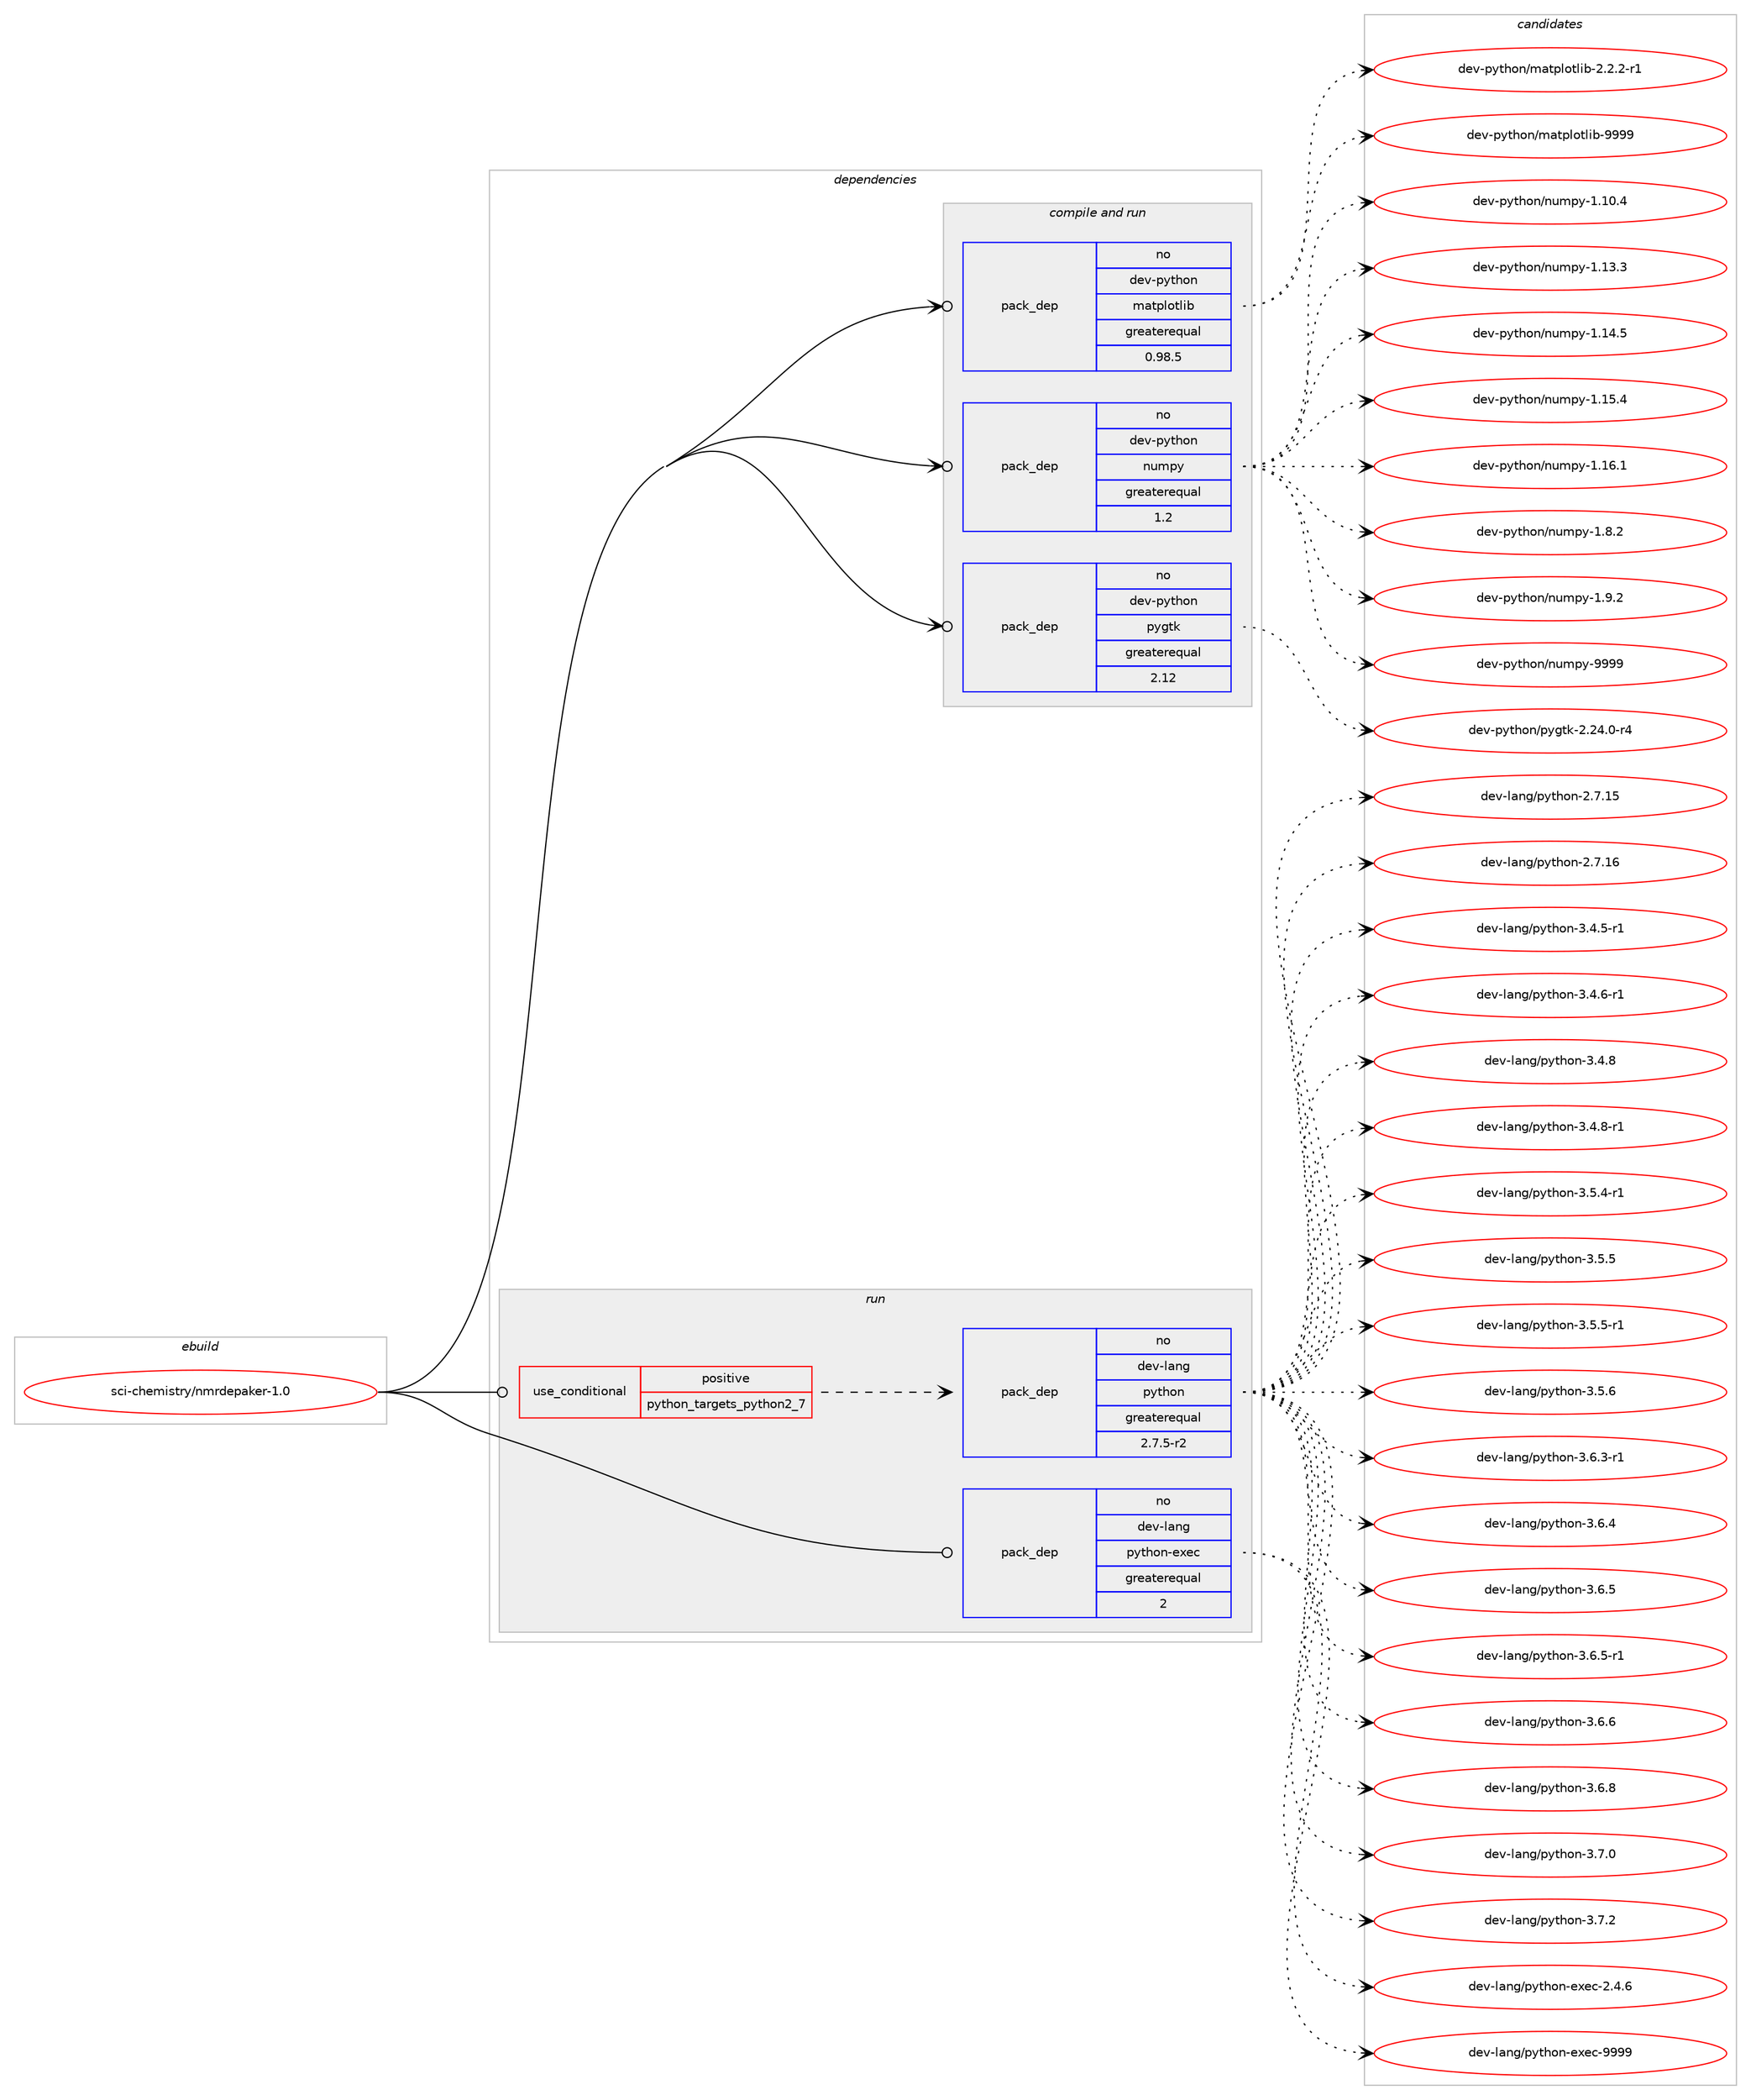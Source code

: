 digraph prolog {

# *************
# Graph options
# *************

newrank=true;
concentrate=true;
compound=true;
graph [rankdir=LR,fontname=Helvetica,fontsize=10,ranksep=1.5];#, ranksep=2.5, nodesep=0.2];
edge  [arrowhead=vee];
node  [fontname=Helvetica,fontsize=10];

# **********
# The ebuild
# **********

subgraph cluster_leftcol {
color=gray;
rank=same;
label=<<i>ebuild</i>>;
id [label="sci-chemistry/nmrdepaker-1.0", color=red, width=4, href="../sci-chemistry/nmrdepaker-1.0.svg"];
}

# ****************
# The dependencies
# ****************

subgraph cluster_midcol {
color=gray;
label=<<i>dependencies</i>>;
subgraph cluster_compile {
fillcolor="#eeeeee";
style=filled;
label=<<i>compile</i>>;
}
subgraph cluster_compileandrun {
fillcolor="#eeeeee";
style=filled;
label=<<i>compile and run</i>>;
subgraph pack1208299 {
dependency1688417 [label=<<TABLE BORDER="0" CELLBORDER="1" CELLSPACING="0" CELLPADDING="4" WIDTH="220"><TR><TD ROWSPAN="6" CELLPADDING="30">pack_dep</TD></TR><TR><TD WIDTH="110">no</TD></TR><TR><TD>dev-python</TD></TR><TR><TD>matplotlib</TD></TR><TR><TD>greaterequal</TD></TR><TR><TD>0.98.5</TD></TR></TABLE>>, shape=none, color=blue];
}
id:e -> dependency1688417:w [weight=20,style="solid",arrowhead="odotvee"];
subgraph pack1208300 {
dependency1688418 [label=<<TABLE BORDER="0" CELLBORDER="1" CELLSPACING="0" CELLPADDING="4" WIDTH="220"><TR><TD ROWSPAN="6" CELLPADDING="30">pack_dep</TD></TR><TR><TD WIDTH="110">no</TD></TR><TR><TD>dev-python</TD></TR><TR><TD>numpy</TD></TR><TR><TD>greaterequal</TD></TR><TR><TD>1.2</TD></TR></TABLE>>, shape=none, color=blue];
}
id:e -> dependency1688418:w [weight=20,style="solid",arrowhead="odotvee"];
subgraph pack1208301 {
dependency1688419 [label=<<TABLE BORDER="0" CELLBORDER="1" CELLSPACING="0" CELLPADDING="4" WIDTH="220"><TR><TD ROWSPAN="6" CELLPADDING="30">pack_dep</TD></TR><TR><TD WIDTH="110">no</TD></TR><TR><TD>dev-python</TD></TR><TR><TD>pygtk</TD></TR><TR><TD>greaterequal</TD></TR><TR><TD>2.12</TD></TR></TABLE>>, shape=none, color=blue];
}
id:e -> dependency1688419:w [weight=20,style="solid",arrowhead="odotvee"];
}
subgraph cluster_run {
fillcolor="#eeeeee";
style=filled;
label=<<i>run</i>>;
subgraph cond452463 {
dependency1688420 [label=<<TABLE BORDER="0" CELLBORDER="1" CELLSPACING="0" CELLPADDING="4"><TR><TD ROWSPAN="3" CELLPADDING="10">use_conditional</TD></TR><TR><TD>positive</TD></TR><TR><TD>python_targets_python2_7</TD></TR></TABLE>>, shape=none, color=red];
subgraph pack1208302 {
dependency1688421 [label=<<TABLE BORDER="0" CELLBORDER="1" CELLSPACING="0" CELLPADDING="4" WIDTH="220"><TR><TD ROWSPAN="6" CELLPADDING="30">pack_dep</TD></TR><TR><TD WIDTH="110">no</TD></TR><TR><TD>dev-lang</TD></TR><TR><TD>python</TD></TR><TR><TD>greaterequal</TD></TR><TR><TD>2.7.5-r2</TD></TR></TABLE>>, shape=none, color=blue];
}
dependency1688420:e -> dependency1688421:w [weight=20,style="dashed",arrowhead="vee"];
}
id:e -> dependency1688420:w [weight=20,style="solid",arrowhead="odot"];
subgraph pack1208303 {
dependency1688422 [label=<<TABLE BORDER="0" CELLBORDER="1" CELLSPACING="0" CELLPADDING="4" WIDTH="220"><TR><TD ROWSPAN="6" CELLPADDING="30">pack_dep</TD></TR><TR><TD WIDTH="110">no</TD></TR><TR><TD>dev-lang</TD></TR><TR><TD>python-exec</TD></TR><TR><TD>greaterequal</TD></TR><TR><TD>2</TD></TR></TABLE>>, shape=none, color=blue];
}
id:e -> dependency1688422:w [weight=20,style="solid",arrowhead="odot"];
}
}

# **************
# The candidates
# **************

subgraph cluster_choices {
rank=same;
color=gray;
label=<<i>candidates</i>>;

subgraph choice1208299 {
color=black;
nodesep=1;
choice100101118451121211161041111104710997116112108111116108105984550465046504511449 [label="dev-python/matplotlib-2.2.2-r1", color=red, width=4,href="../dev-python/matplotlib-2.2.2-r1.svg"];
choice100101118451121211161041111104710997116112108111116108105984557575757 [label="dev-python/matplotlib-9999", color=red, width=4,href="../dev-python/matplotlib-9999.svg"];
dependency1688417:e -> choice100101118451121211161041111104710997116112108111116108105984550465046504511449:w [style=dotted,weight="100"];
dependency1688417:e -> choice100101118451121211161041111104710997116112108111116108105984557575757:w [style=dotted,weight="100"];
}
subgraph choice1208300 {
color=black;
nodesep=1;
choice100101118451121211161041111104711011710911212145494649484652 [label="dev-python/numpy-1.10.4", color=red, width=4,href="../dev-python/numpy-1.10.4.svg"];
choice100101118451121211161041111104711011710911212145494649514651 [label="dev-python/numpy-1.13.3", color=red, width=4,href="../dev-python/numpy-1.13.3.svg"];
choice100101118451121211161041111104711011710911212145494649524653 [label="dev-python/numpy-1.14.5", color=red, width=4,href="../dev-python/numpy-1.14.5.svg"];
choice100101118451121211161041111104711011710911212145494649534652 [label="dev-python/numpy-1.15.4", color=red, width=4,href="../dev-python/numpy-1.15.4.svg"];
choice100101118451121211161041111104711011710911212145494649544649 [label="dev-python/numpy-1.16.1", color=red, width=4,href="../dev-python/numpy-1.16.1.svg"];
choice1001011184511212111610411111047110117109112121454946564650 [label="dev-python/numpy-1.8.2", color=red, width=4,href="../dev-python/numpy-1.8.2.svg"];
choice1001011184511212111610411111047110117109112121454946574650 [label="dev-python/numpy-1.9.2", color=red, width=4,href="../dev-python/numpy-1.9.2.svg"];
choice10010111845112121116104111110471101171091121214557575757 [label="dev-python/numpy-9999", color=red, width=4,href="../dev-python/numpy-9999.svg"];
dependency1688418:e -> choice100101118451121211161041111104711011710911212145494649484652:w [style=dotted,weight="100"];
dependency1688418:e -> choice100101118451121211161041111104711011710911212145494649514651:w [style=dotted,weight="100"];
dependency1688418:e -> choice100101118451121211161041111104711011710911212145494649524653:w [style=dotted,weight="100"];
dependency1688418:e -> choice100101118451121211161041111104711011710911212145494649534652:w [style=dotted,weight="100"];
dependency1688418:e -> choice100101118451121211161041111104711011710911212145494649544649:w [style=dotted,weight="100"];
dependency1688418:e -> choice1001011184511212111610411111047110117109112121454946564650:w [style=dotted,weight="100"];
dependency1688418:e -> choice1001011184511212111610411111047110117109112121454946574650:w [style=dotted,weight="100"];
dependency1688418:e -> choice10010111845112121116104111110471101171091121214557575757:w [style=dotted,weight="100"];
}
subgraph choice1208301 {
color=black;
nodesep=1;
choice1001011184511212111610411111047112121103116107455046505246484511452 [label="dev-python/pygtk-2.24.0-r4", color=red, width=4,href="../dev-python/pygtk-2.24.0-r4.svg"];
dependency1688419:e -> choice1001011184511212111610411111047112121103116107455046505246484511452:w [style=dotted,weight="100"];
}
subgraph choice1208302 {
color=black;
nodesep=1;
choice10010111845108971101034711212111610411111045504655464953 [label="dev-lang/python-2.7.15", color=red, width=4,href="../dev-lang/python-2.7.15.svg"];
choice10010111845108971101034711212111610411111045504655464954 [label="dev-lang/python-2.7.16", color=red, width=4,href="../dev-lang/python-2.7.16.svg"];
choice1001011184510897110103471121211161041111104551465246534511449 [label="dev-lang/python-3.4.5-r1", color=red, width=4,href="../dev-lang/python-3.4.5-r1.svg"];
choice1001011184510897110103471121211161041111104551465246544511449 [label="dev-lang/python-3.4.6-r1", color=red, width=4,href="../dev-lang/python-3.4.6-r1.svg"];
choice100101118451089711010347112121116104111110455146524656 [label="dev-lang/python-3.4.8", color=red, width=4,href="../dev-lang/python-3.4.8.svg"];
choice1001011184510897110103471121211161041111104551465246564511449 [label="dev-lang/python-3.4.8-r1", color=red, width=4,href="../dev-lang/python-3.4.8-r1.svg"];
choice1001011184510897110103471121211161041111104551465346524511449 [label="dev-lang/python-3.5.4-r1", color=red, width=4,href="../dev-lang/python-3.5.4-r1.svg"];
choice100101118451089711010347112121116104111110455146534653 [label="dev-lang/python-3.5.5", color=red, width=4,href="../dev-lang/python-3.5.5.svg"];
choice1001011184510897110103471121211161041111104551465346534511449 [label="dev-lang/python-3.5.5-r1", color=red, width=4,href="../dev-lang/python-3.5.5-r1.svg"];
choice100101118451089711010347112121116104111110455146534654 [label="dev-lang/python-3.5.6", color=red, width=4,href="../dev-lang/python-3.5.6.svg"];
choice1001011184510897110103471121211161041111104551465446514511449 [label="dev-lang/python-3.6.3-r1", color=red, width=4,href="../dev-lang/python-3.6.3-r1.svg"];
choice100101118451089711010347112121116104111110455146544652 [label="dev-lang/python-3.6.4", color=red, width=4,href="../dev-lang/python-3.6.4.svg"];
choice100101118451089711010347112121116104111110455146544653 [label="dev-lang/python-3.6.5", color=red, width=4,href="../dev-lang/python-3.6.5.svg"];
choice1001011184510897110103471121211161041111104551465446534511449 [label="dev-lang/python-3.6.5-r1", color=red, width=4,href="../dev-lang/python-3.6.5-r1.svg"];
choice100101118451089711010347112121116104111110455146544654 [label="dev-lang/python-3.6.6", color=red, width=4,href="../dev-lang/python-3.6.6.svg"];
choice100101118451089711010347112121116104111110455146544656 [label="dev-lang/python-3.6.8", color=red, width=4,href="../dev-lang/python-3.6.8.svg"];
choice100101118451089711010347112121116104111110455146554648 [label="dev-lang/python-3.7.0", color=red, width=4,href="../dev-lang/python-3.7.0.svg"];
choice100101118451089711010347112121116104111110455146554650 [label="dev-lang/python-3.7.2", color=red, width=4,href="../dev-lang/python-3.7.2.svg"];
dependency1688421:e -> choice10010111845108971101034711212111610411111045504655464953:w [style=dotted,weight="100"];
dependency1688421:e -> choice10010111845108971101034711212111610411111045504655464954:w [style=dotted,weight="100"];
dependency1688421:e -> choice1001011184510897110103471121211161041111104551465246534511449:w [style=dotted,weight="100"];
dependency1688421:e -> choice1001011184510897110103471121211161041111104551465246544511449:w [style=dotted,weight="100"];
dependency1688421:e -> choice100101118451089711010347112121116104111110455146524656:w [style=dotted,weight="100"];
dependency1688421:e -> choice1001011184510897110103471121211161041111104551465246564511449:w [style=dotted,weight="100"];
dependency1688421:e -> choice1001011184510897110103471121211161041111104551465346524511449:w [style=dotted,weight="100"];
dependency1688421:e -> choice100101118451089711010347112121116104111110455146534653:w [style=dotted,weight="100"];
dependency1688421:e -> choice1001011184510897110103471121211161041111104551465346534511449:w [style=dotted,weight="100"];
dependency1688421:e -> choice100101118451089711010347112121116104111110455146534654:w [style=dotted,weight="100"];
dependency1688421:e -> choice1001011184510897110103471121211161041111104551465446514511449:w [style=dotted,weight="100"];
dependency1688421:e -> choice100101118451089711010347112121116104111110455146544652:w [style=dotted,weight="100"];
dependency1688421:e -> choice100101118451089711010347112121116104111110455146544653:w [style=dotted,weight="100"];
dependency1688421:e -> choice1001011184510897110103471121211161041111104551465446534511449:w [style=dotted,weight="100"];
dependency1688421:e -> choice100101118451089711010347112121116104111110455146544654:w [style=dotted,weight="100"];
dependency1688421:e -> choice100101118451089711010347112121116104111110455146544656:w [style=dotted,weight="100"];
dependency1688421:e -> choice100101118451089711010347112121116104111110455146554648:w [style=dotted,weight="100"];
dependency1688421:e -> choice100101118451089711010347112121116104111110455146554650:w [style=dotted,weight="100"];
}
subgraph choice1208303 {
color=black;
nodesep=1;
choice1001011184510897110103471121211161041111104510112010199455046524654 [label="dev-lang/python-exec-2.4.6", color=red, width=4,href="../dev-lang/python-exec-2.4.6.svg"];
choice10010111845108971101034711212111610411111045101120101994557575757 [label="dev-lang/python-exec-9999", color=red, width=4,href="../dev-lang/python-exec-9999.svg"];
dependency1688422:e -> choice1001011184510897110103471121211161041111104510112010199455046524654:w [style=dotted,weight="100"];
dependency1688422:e -> choice10010111845108971101034711212111610411111045101120101994557575757:w [style=dotted,weight="100"];
}
}

}
